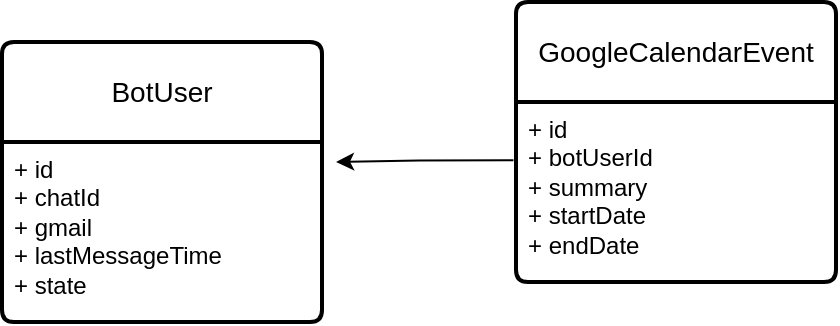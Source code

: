 <mxfile version="24.4.0" type="device">
  <diagram name="Page-1" id="dIv0B-RPaSmzQIyS8kXZ">
    <mxGraphModel dx="734" dy="492" grid="1" gridSize="10" guides="1" tooltips="1" connect="1" arrows="1" fold="1" page="1" pageScale="1" pageWidth="827" pageHeight="1169" math="0" shadow="0">
      <root>
        <mxCell id="0" />
        <mxCell id="1" parent="0" />
        <mxCell id="1fTZdZYs5Hzyg7lxtIju-9" value="BotUser" style="swimlane;childLayout=stackLayout;horizontal=1;startSize=50;horizontalStack=0;rounded=1;fontSize=14;fontStyle=0;strokeWidth=2;resizeParent=0;resizeLast=1;shadow=0;dashed=0;align=center;arcSize=4;whiteSpace=wrap;html=1;" vertex="1" parent="1">
          <mxGeometry x="253" y="240" width="160" height="140" as="geometry" />
        </mxCell>
        <mxCell id="1fTZdZYs5Hzyg7lxtIju-10" value="+ id&lt;br&gt;+ chatId&lt;br&gt;+ gmail&lt;div&gt;+ lastMessageTime&lt;/div&gt;&lt;div&gt;+ state&lt;/div&gt;" style="align=left;strokeColor=none;fillColor=none;spacingLeft=4;fontSize=12;verticalAlign=top;resizable=0;rotatable=0;part=1;html=1;" vertex="1" parent="1fTZdZYs5Hzyg7lxtIju-9">
          <mxGeometry y="50" width="160" height="90" as="geometry" />
        </mxCell>
        <mxCell id="1fTZdZYs5Hzyg7lxtIju-12" value="GoogleCalendarEvent" style="swimlane;childLayout=stackLayout;horizontal=1;startSize=50;horizontalStack=0;rounded=1;fontSize=14;fontStyle=0;strokeWidth=2;resizeParent=0;resizeLast=1;shadow=0;dashed=0;align=center;arcSize=4;whiteSpace=wrap;html=1;" vertex="1" parent="1">
          <mxGeometry x="510" y="220" width="160" height="140" as="geometry" />
        </mxCell>
        <mxCell id="1fTZdZYs5Hzyg7lxtIju-13" value="+ id&lt;br&gt;+ botUserId&lt;br&gt;+ summary&lt;div&gt;+ startDate&lt;/div&gt;&lt;div&gt;+ endDate&lt;/div&gt;" style="align=left;strokeColor=none;fillColor=none;spacingLeft=4;fontSize=12;verticalAlign=top;resizable=0;rotatable=0;part=1;html=1;" vertex="1" parent="1fTZdZYs5Hzyg7lxtIju-12">
          <mxGeometry y="50" width="160" height="90" as="geometry" />
        </mxCell>
        <mxCell id="1fTZdZYs5Hzyg7lxtIju-14" style="edgeStyle=orthogonalEdgeStyle;rounded=0;orthogonalLoop=1;jettySize=auto;html=1;entryX=1.044;entryY=0.111;entryDx=0;entryDy=0;entryPerimeter=0;exitX=-0.008;exitY=0.324;exitDx=0;exitDy=0;exitPerimeter=0;" edge="1" parent="1" source="1fTZdZYs5Hzyg7lxtIju-13" target="1fTZdZYs5Hzyg7lxtIju-10">
          <mxGeometry relative="1" as="geometry" />
        </mxCell>
      </root>
    </mxGraphModel>
  </diagram>
</mxfile>
